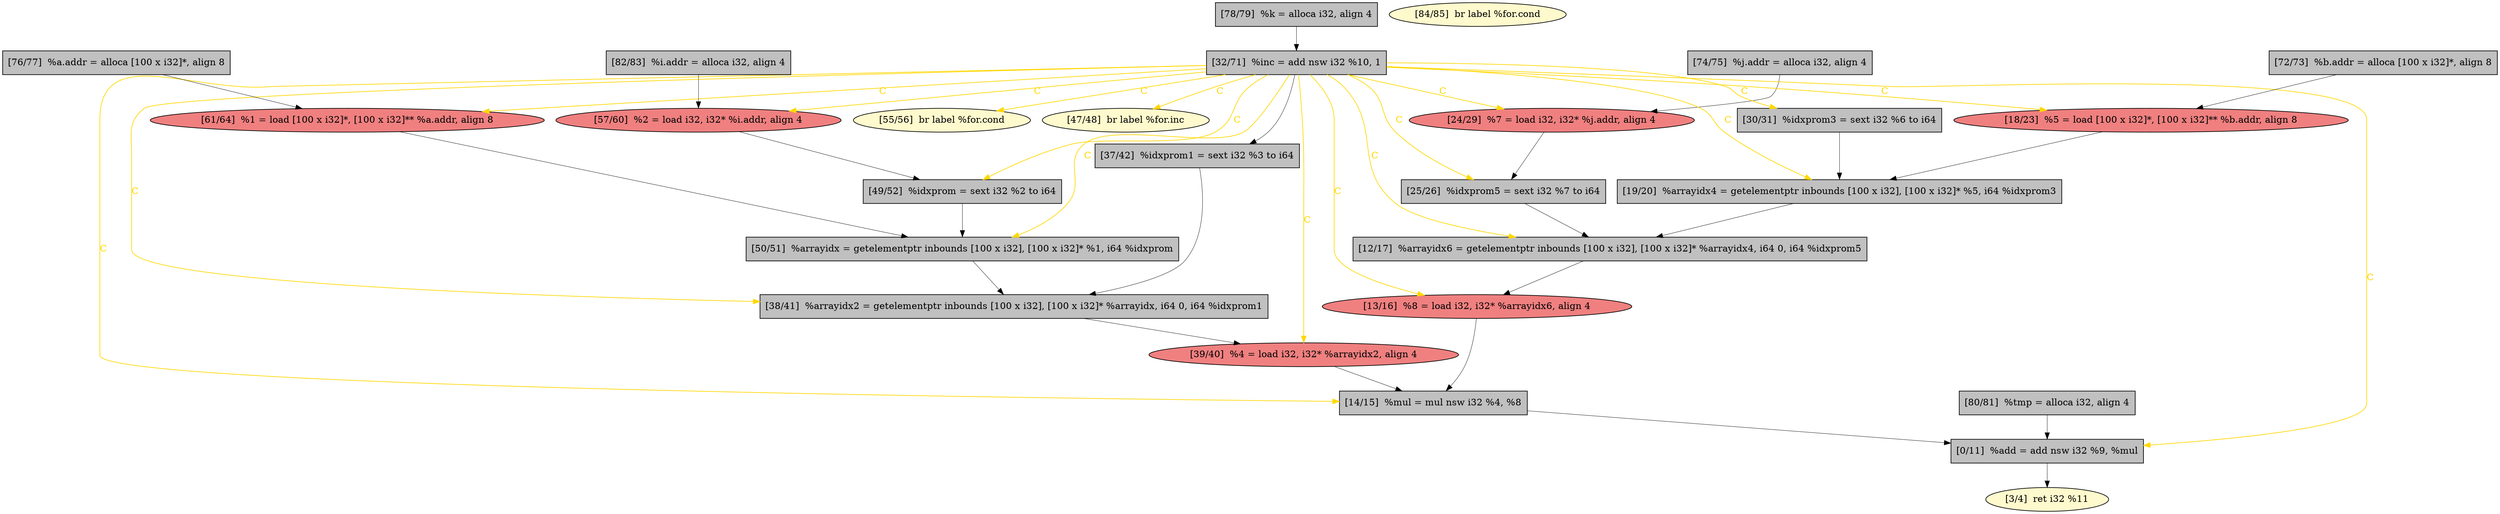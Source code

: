 
digraph G {


node127 [fillcolor=grey,label="[78/79]  %k = alloca i32, align 4",shape=rectangle,style=filled ]
node125 [fillcolor=lightcoral,label="[61/64]  %1 = load [100 x i32]*, [100 x i32]** %a.addr, align 8",shape=ellipse,style=filled ]
node124 [fillcolor=grey,label="[19/20]  %arrayidx4 = getelementptr inbounds [100 x i32], [100 x i32]* %5, i64 %idxprom3",shape=rectangle,style=filled ]
node123 [fillcolor=grey,label="[74/75]  %j.addr = alloca i32, align 4",shape=rectangle,style=filled ]
node120 [fillcolor=lightcoral,label="[24/29]  %7 = load i32, i32* %j.addr, align 4",shape=ellipse,style=filled ]
node119 [fillcolor=grey,label="[0/11]  %add = add nsw i32 %9, %mul",shape=rectangle,style=filled ]
node118 [fillcolor=grey,label="[12/17]  %arrayidx6 = getelementptr inbounds [100 x i32], [100 x i32]* %arrayidx4, i64 0, i64 %idxprom5",shape=rectangle,style=filled ]
node105 [fillcolor=lemonchiffon,label="[55/56]  br label %for.cond",shape=ellipse,style=filled ]
node104 [fillcolor=grey,label="[14/15]  %mul = mul nsw i32 %4, %8",shape=rectangle,style=filled ]
node101 [fillcolor=grey,label="[38/41]  %arrayidx2 = getelementptr inbounds [100 x i32], [100 x i32]* %arrayidx, i64 0, i64 %idxprom1",shape=rectangle,style=filled ]
node110 [fillcolor=grey,label="[80/81]  %tmp = alloca i32, align 4",shape=rectangle,style=filled ]
node126 [fillcolor=lemonchiffon,label="[3/4]  ret i32 %11",shape=ellipse,style=filled ]
node102 [fillcolor=grey,label="[32/71]  %inc = add nsw i32 %10, 1",shape=rectangle,style=filled ]
node108 [fillcolor=grey,label="[30/31]  %idxprom3 = sext i32 %6 to i64",shape=rectangle,style=filled ]
node107 [fillcolor=lemonchiffon,label="[47/48]  br label %for.inc",shape=ellipse,style=filled ]
node111 [fillcolor=grey,label="[50/51]  %arrayidx = getelementptr inbounds [100 x i32], [100 x i32]* %1, i64 %idxprom",shape=rectangle,style=filled ]
node121 [fillcolor=lightcoral,label="[13/16]  %8 = load i32, i32* %arrayidx6, align 4",shape=ellipse,style=filled ]
node103 [fillcolor=grey,label="[49/52]  %idxprom = sext i32 %2 to i64",shape=rectangle,style=filled ]
node112 [fillcolor=grey,label="[25/26]  %idxprom5 = sext i32 %7 to i64",shape=rectangle,style=filled ]
node117 [fillcolor=grey,label="[82/83]  %i.addr = alloca i32, align 4",shape=rectangle,style=filled ]
node106 [fillcolor=grey,label="[72/73]  %b.addr = alloca [100 x i32]*, align 8",shape=rectangle,style=filled ]
node113 [fillcolor=grey,label="[76/77]  %a.addr = alloca [100 x i32]*, align 8",shape=rectangle,style=filled ]
node109 [fillcolor=lightcoral,label="[57/60]  %2 = load i32, i32* %i.addr, align 4",shape=ellipse,style=filled ]
node114 [fillcolor=lemonchiffon,label="[84/85]  br label %for.cond",shape=ellipse,style=filled ]
node122 [fillcolor=lightcoral,label="[39/40]  %4 = load i32, i32* %arrayidx2, align 4",shape=ellipse,style=filled ]
node115 [fillcolor=grey,label="[37/42]  %idxprom1 = sext i32 %3 to i64",shape=rectangle,style=filled ]
node116 [fillcolor=lightcoral,label="[18/23]  %5 = load [100 x i32]*, [100 x i32]** %b.addr, align 8",shape=ellipse,style=filled ]

node102->node105 [style=solid,color=gold,label="C",penwidth=1.0,fontcolor=gold ]
node108->node124 [style=solid,color=black,label="",penwidth=0.5,fontcolor=black ]
node125->node111 [style=solid,color=black,label="",penwidth=0.5,fontcolor=black ]
node102->node109 [style=solid,color=gold,label="C",penwidth=1.0,fontcolor=gold ]
node115->node101 [style=solid,color=black,label="",penwidth=0.5,fontcolor=black ]
node117->node109 [style=solid,color=black,label="",penwidth=0.5,fontcolor=black ]
node102->node116 [style=solid,color=gold,label="C",penwidth=1.0,fontcolor=gold ]
node102->node108 [style=solid,color=gold,label="C",penwidth=1.0,fontcolor=gold ]
node122->node104 [style=solid,color=black,label="",penwidth=0.5,fontcolor=black ]
node103->node111 [style=solid,color=black,label="",penwidth=0.5,fontcolor=black ]
node124->node118 [style=solid,color=black,label="",penwidth=0.5,fontcolor=black ]
node102->node107 [style=solid,color=gold,label="C",penwidth=1.0,fontcolor=gold ]
node102->node122 [style=solid,color=gold,label="C",penwidth=1.0,fontcolor=gold ]
node111->node101 [style=solid,color=black,label="",penwidth=0.5,fontcolor=black ]
node123->node120 [style=solid,color=black,label="",penwidth=0.5,fontcolor=black ]
node119->node126 [style=solid,color=black,label="",penwidth=0.5,fontcolor=black ]
node113->node125 [style=solid,color=black,label="",penwidth=0.5,fontcolor=black ]
node120->node112 [style=solid,color=black,label="",penwidth=0.5,fontcolor=black ]
node116->node124 [style=solid,color=black,label="",penwidth=0.5,fontcolor=black ]
node102->node101 [style=solid,color=gold,label="C",penwidth=1.0,fontcolor=gold ]
node121->node104 [style=solid,color=black,label="",penwidth=0.5,fontcolor=black ]
node101->node122 [style=solid,color=black,label="",penwidth=0.5,fontcolor=black ]
node110->node119 [style=solid,color=black,label="",penwidth=0.5,fontcolor=black ]
node102->node121 [style=solid,color=gold,label="C",penwidth=1.0,fontcolor=gold ]
node104->node119 [style=solid,color=black,label="",penwidth=0.5,fontcolor=black ]
node102->node104 [style=solid,color=gold,label="C",penwidth=1.0,fontcolor=gold ]
node106->node116 [style=solid,color=black,label="",penwidth=0.5,fontcolor=black ]
node112->node118 [style=solid,color=black,label="",penwidth=0.5,fontcolor=black ]
node109->node103 [style=solid,color=black,label="",penwidth=0.5,fontcolor=black ]
node127->node102 [style=solid,color=black,label="",penwidth=0.5,fontcolor=black ]
node102->node120 [style=solid,color=gold,label="C",penwidth=1.0,fontcolor=gold ]
node102->node112 [style=solid,color=gold,label="C",penwidth=1.0,fontcolor=gold ]
node102->node103 [style=solid,color=gold,label="C",penwidth=1.0,fontcolor=gold ]
node118->node121 [style=solid,color=black,label="",penwidth=0.5,fontcolor=black ]
node102->node119 [style=solid,color=gold,label="C",penwidth=1.0,fontcolor=gold ]
node102->node125 [style=solid,color=gold,label="C",penwidth=1.0,fontcolor=gold ]
node102->node115 [style=solid,color=black,label="",penwidth=0.5,fontcolor=black ]
node102->node111 [style=solid,color=gold,label="C",penwidth=1.0,fontcolor=gold ]
node102->node118 [style=solid,color=gold,label="C",penwidth=1.0,fontcolor=gold ]
node102->node124 [style=solid,color=gold,label="C",penwidth=1.0,fontcolor=gold ]


}
